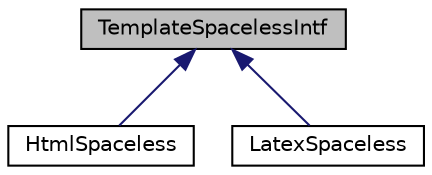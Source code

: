 digraph "TemplateSpacelessIntf"
{
 // INTERACTIVE_SVG=YES
 // LATEX_PDF_SIZE
  edge [fontname="Helvetica",fontsize="10",labelfontname="Helvetica",labelfontsize="10"];
  node [fontname="Helvetica",fontsize="10",shape=record];
  Node1 [label="TemplateSpacelessIntf",height=0.2,width=0.4,color="black", fillcolor="grey75", style="filled", fontcolor="black",tooltip="Interface used to remove redundant spaces inside a spaceless block"];
  Node1 -> Node2 [dir="back",color="midnightblue",fontsize="10",style="solid",fontname="Helvetica"];
  Node2 [label="HtmlSpaceless",height=0.2,width=0.4,color="black", fillcolor="white", style="filled",URL="$d0/dc2/class_html_spaceless.html",tooltip=" "];
  Node1 -> Node3 [dir="back",color="midnightblue",fontsize="10",style="solid",fontname="Helvetica"];
  Node3 [label="LatexSpaceless",height=0.2,width=0.4,color="black", fillcolor="white", style="filled",URL="$dc/dc0/class_latex_spaceless.html",tooltip=" "];
}
